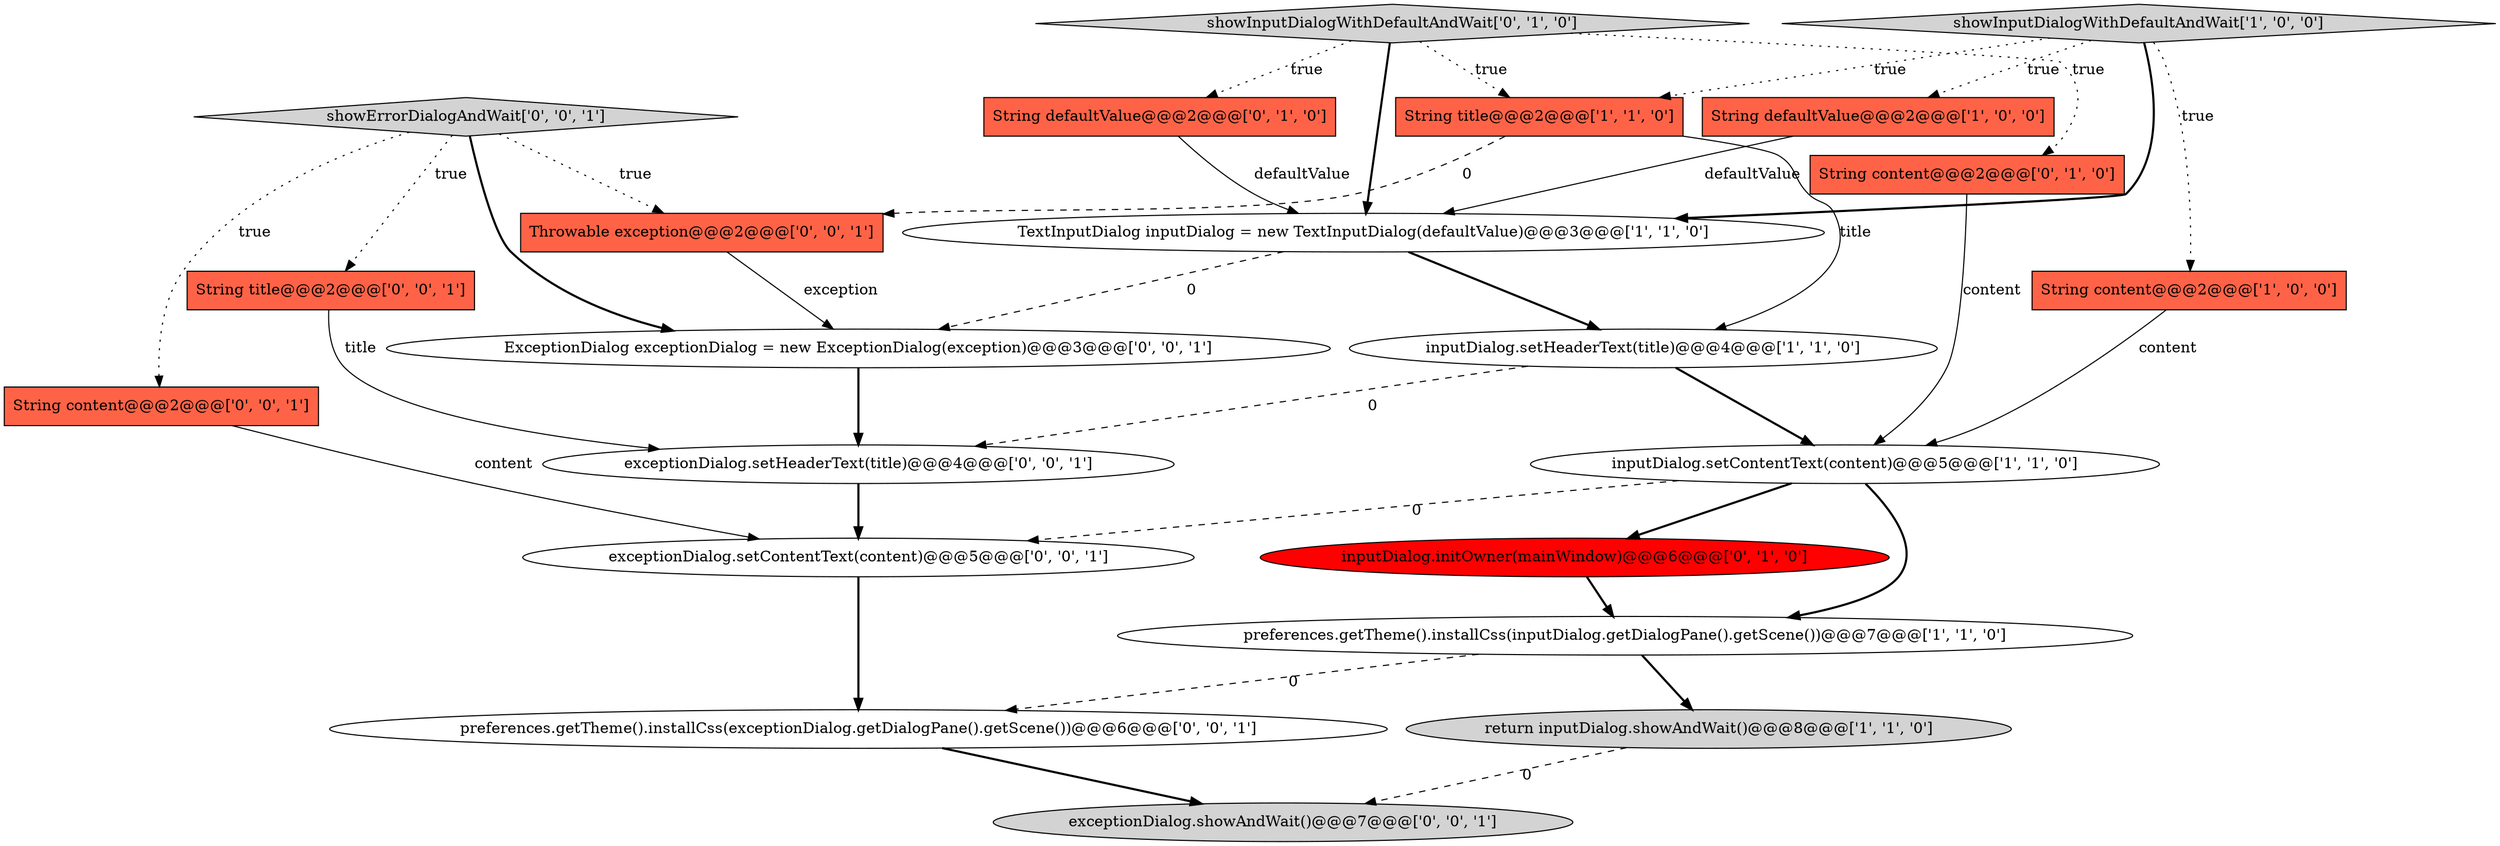 digraph {
4 [style = filled, label = "String defaultValue@@@2@@@['1', '0', '0']", fillcolor = tomato, shape = box image = "AAA0AAABBB1BBB"];
21 [style = filled, label = "exceptionDialog.showAndWait()@@@7@@@['0', '0', '1']", fillcolor = lightgray, shape = ellipse image = "AAA0AAABBB3BBB"];
15 [style = filled, label = "String title@@@2@@@['0', '0', '1']", fillcolor = tomato, shape = box image = "AAA0AAABBB3BBB"];
13 [style = filled, label = "exceptionDialog.setHeaderText(title)@@@4@@@['0', '0', '1']", fillcolor = white, shape = ellipse image = "AAA0AAABBB3BBB"];
1 [style = filled, label = "inputDialog.setContentText(content)@@@5@@@['1', '1', '0']", fillcolor = white, shape = ellipse image = "AAA0AAABBB1BBB"];
17 [style = filled, label = "ExceptionDialog exceptionDialog = new ExceptionDialog(exception)@@@3@@@['0', '0', '1']", fillcolor = white, shape = ellipse image = "AAA0AAABBB3BBB"];
12 [style = filled, label = "inputDialog.initOwner(mainWindow)@@@6@@@['0', '1', '0']", fillcolor = red, shape = ellipse image = "AAA1AAABBB2BBB"];
11 [style = filled, label = "showInputDialogWithDefaultAndWait['0', '1', '0']", fillcolor = lightgray, shape = diamond image = "AAA0AAABBB2BBB"];
5 [style = filled, label = "preferences.getTheme().installCss(inputDialog.getDialogPane().getScene())@@@7@@@['1', '1', '0']", fillcolor = white, shape = ellipse image = "AAA0AAABBB1BBB"];
16 [style = filled, label = "String content@@@2@@@['0', '0', '1']", fillcolor = tomato, shape = box image = "AAA0AAABBB3BBB"];
20 [style = filled, label = "Throwable exception@@@2@@@['0', '0', '1']", fillcolor = tomato, shape = box image = "AAA0AAABBB3BBB"];
7 [style = filled, label = "String title@@@2@@@['1', '1', '0']", fillcolor = tomato, shape = box image = "AAA0AAABBB1BBB"];
3 [style = filled, label = "inputDialog.setHeaderText(title)@@@4@@@['1', '1', '0']", fillcolor = white, shape = ellipse image = "AAA0AAABBB1BBB"];
2 [style = filled, label = "String content@@@2@@@['1', '0', '0']", fillcolor = tomato, shape = box image = "AAA0AAABBB1BBB"];
18 [style = filled, label = "preferences.getTheme().installCss(exceptionDialog.getDialogPane().getScene())@@@6@@@['0', '0', '1']", fillcolor = white, shape = ellipse image = "AAA0AAABBB3BBB"];
14 [style = filled, label = "showErrorDialogAndWait['0', '0', '1']", fillcolor = lightgray, shape = diamond image = "AAA0AAABBB3BBB"];
8 [style = filled, label = "return inputDialog.showAndWait()@@@8@@@['1', '1', '0']", fillcolor = lightgray, shape = ellipse image = "AAA0AAABBB1BBB"];
0 [style = filled, label = "TextInputDialog inputDialog = new TextInputDialog(defaultValue)@@@3@@@['1', '1', '0']", fillcolor = white, shape = ellipse image = "AAA0AAABBB1BBB"];
6 [style = filled, label = "showInputDialogWithDefaultAndWait['1', '0', '0']", fillcolor = lightgray, shape = diamond image = "AAA0AAABBB1BBB"];
10 [style = filled, label = "String defaultValue@@@2@@@['0', '1', '0']", fillcolor = tomato, shape = box image = "AAA0AAABBB2BBB"];
19 [style = filled, label = "exceptionDialog.setContentText(content)@@@5@@@['0', '0', '1']", fillcolor = white, shape = ellipse image = "AAA0AAABBB3BBB"];
9 [style = filled, label = "String content@@@2@@@['0', '1', '0']", fillcolor = tomato, shape = box image = "AAA0AAABBB2BBB"];
1->5 [style = bold, label=""];
0->3 [style = bold, label=""];
16->19 [style = solid, label="content"];
11->7 [style = dotted, label="true"];
5->8 [style = bold, label=""];
19->18 [style = bold, label=""];
12->5 [style = bold, label=""];
3->1 [style = bold, label=""];
9->1 [style = solid, label="content"];
11->10 [style = dotted, label="true"];
2->1 [style = solid, label="content"];
1->19 [style = dashed, label="0"];
7->20 [style = dashed, label="0"];
14->17 [style = bold, label=""];
11->9 [style = dotted, label="true"];
6->0 [style = bold, label=""];
8->21 [style = dashed, label="0"];
5->18 [style = dashed, label="0"];
3->13 [style = dashed, label="0"];
0->17 [style = dashed, label="0"];
14->16 [style = dotted, label="true"];
14->20 [style = dotted, label="true"];
14->15 [style = dotted, label="true"];
13->19 [style = bold, label=""];
11->0 [style = bold, label=""];
6->2 [style = dotted, label="true"];
6->4 [style = dotted, label="true"];
10->0 [style = solid, label="defaultValue"];
4->0 [style = solid, label="defaultValue"];
7->3 [style = solid, label="title"];
1->12 [style = bold, label=""];
6->7 [style = dotted, label="true"];
20->17 [style = solid, label="exception"];
17->13 [style = bold, label=""];
18->21 [style = bold, label=""];
15->13 [style = solid, label="title"];
}
